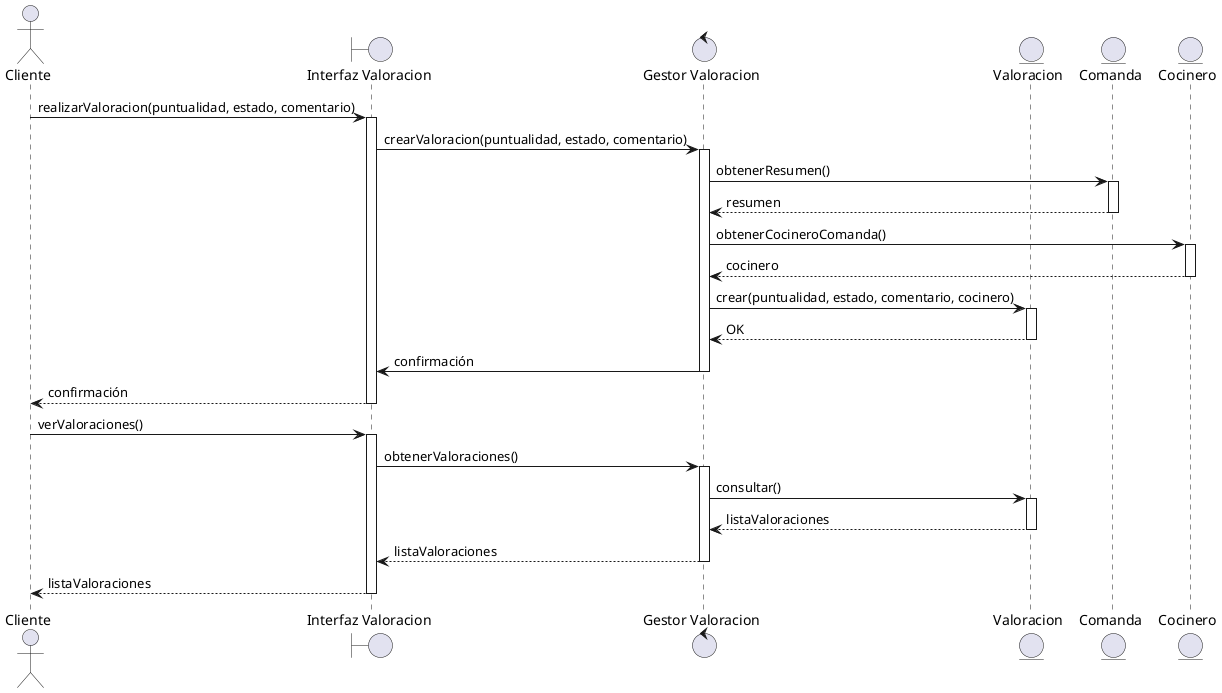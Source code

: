 @startuml
actor Cliente
boundary "Interfaz Valoracion" as InterfazValoracion
control "Gestor Valoracion" as GestorValoracion
entity "Valoracion" as Valoracion
entity "Comanda" as Comanda
entity "Cocinero" as Cocinero

Cliente -> InterfazValoracion : realizarValoracion(puntualidad, estado, comentario)
activate InterfazValoracion
InterfazValoracion -> GestorValoracion : crearValoracion(puntualidad, estado, comentario)
activate GestorValoracion

GestorValoracion -> Comanda : obtenerResumen()
activate Comanda
Comanda --> GestorValoracion : resumen
deactivate Comanda

GestorValoracion -> Cocinero : obtenerCocineroComanda()
activate Cocinero
Cocinero --> GestorValoracion : cocinero
deactivate Cocinero

GestorValoracion -> Valoracion : crear(puntualidad, estado, comentario, cocinero)
activate Valoracion
Valoracion --> GestorValoracion : OK
deactivate Valoracion

GestorValoracion -> InterfazValoracion : confirmación
deactivate GestorValoracion

InterfazValoracion --> Cliente : confirmación
deactivate InterfazValoracion

Cliente -> InterfazValoracion : verValoraciones()
activate InterfazValoracion
InterfazValoracion -> GestorValoracion : obtenerValoraciones()
activate GestorValoracion
GestorValoracion -> Valoracion : consultar()
activate Valoracion
Valoracion --> GestorValoracion : listaValoraciones
deactivate Valoracion
GestorValoracion --> InterfazValoracion : listaValoraciones
deactivate GestorValoracion
InterfazValoracion --> Cliente : listaValoraciones
deactivate InterfazValoracion

@enduml

